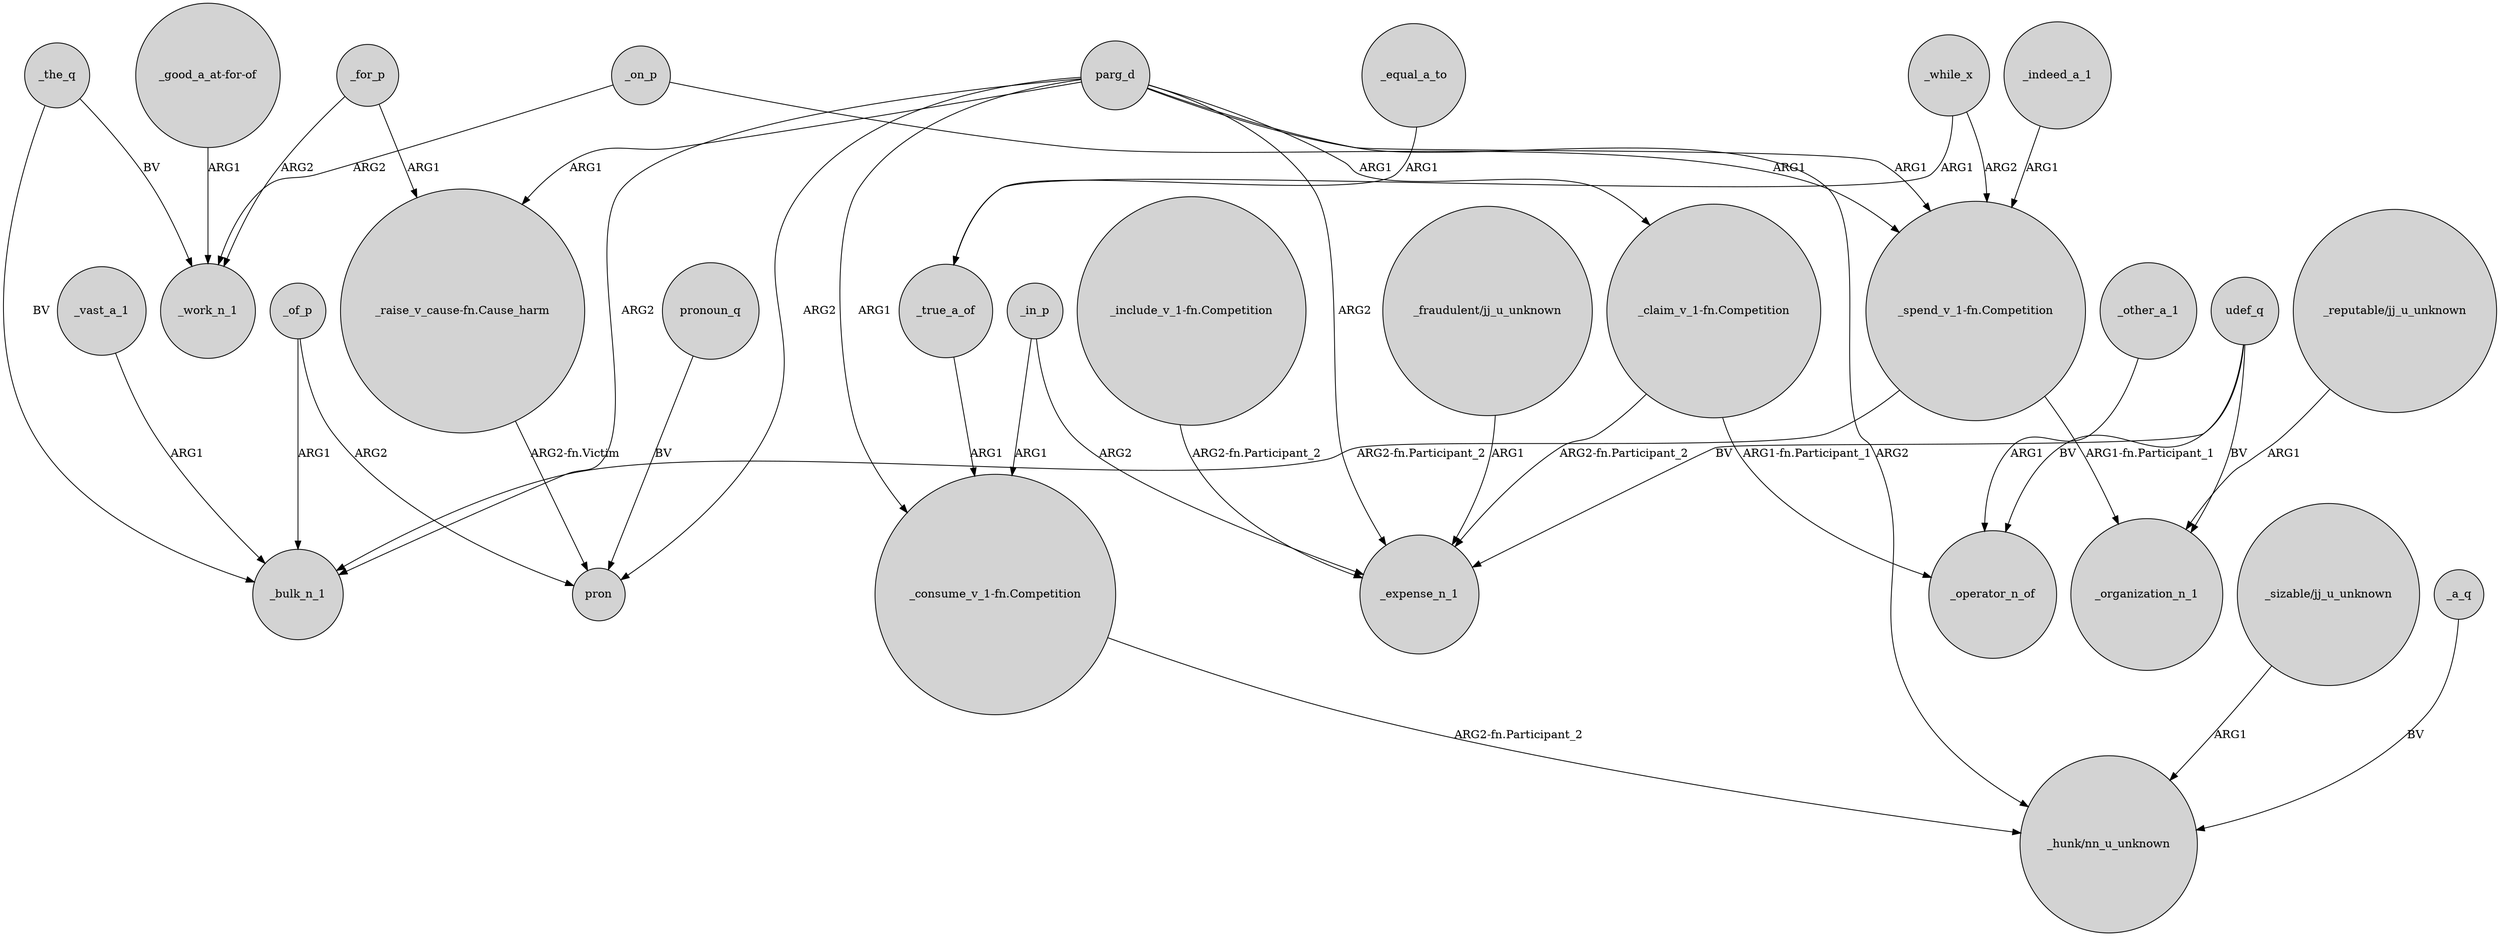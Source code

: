 digraph {
	node [shape=circle style=filled]
	"_good_a_at-for-of" -> _work_n_1 [label=ARG1]
	_in_p -> _expense_n_1 [label=ARG2]
	"_fraudulent/jj_u_unknown" -> _expense_n_1 [label=ARG1]
	parg_d -> "_claim_v_1-fn.Competition" [label=ARG1]
	_indeed_a_1 -> "_spend_v_1-fn.Competition" [label=ARG1]
	parg_d -> "_consume_v_1-fn.Competition" [label=ARG1]
	_in_p -> "_consume_v_1-fn.Competition" [label=ARG1]
	_for_p -> "_raise_v_cause-fn.Cause_harm" [label=ARG1]
	"_spend_v_1-fn.Competition" -> _bulk_n_1 [label="ARG2-fn.Participant_2"]
	parg_d -> pron [label=ARG2]
	udef_q -> _organization_n_1 [label=BV]
	_the_q -> _bulk_n_1 [label=BV]
	_vast_a_1 -> _bulk_n_1 [label=ARG1]
	parg_d -> "_spend_v_1-fn.Competition" [label=ARG1]
	"_include_v_1-fn.Competition" -> _expense_n_1 [label="ARG2-fn.Participant_2"]
	_while_x -> "_spend_v_1-fn.Competition" [label=ARG2]
	_on_p -> _work_n_1 [label=ARG2]
	_other_a_1 -> _operator_n_of [label=ARG1]
	_of_p -> pron [label=ARG2]
	pronoun_q -> pron [label=BV]
	"_spend_v_1-fn.Competition" -> _organization_n_1 [label="ARG1-fn.Participant_1"]
	"_raise_v_cause-fn.Cause_harm" -> pron [label="ARG2-fn.Victim"]
	"_sizable/jj_u_unknown" -> "_hunk/nn_u_unknown" [label=ARG1]
	"_reputable/jj_u_unknown" -> _organization_n_1 [label=ARG1]
	_for_p -> _work_n_1 [label=ARG2]
	"_consume_v_1-fn.Competition" -> "_hunk/nn_u_unknown" [label="ARG2-fn.Participant_2"]
	parg_d -> _bulk_n_1 [label=ARG2]
	parg_d -> "_hunk/nn_u_unknown" [label=ARG2]
	_true_a_of -> "_consume_v_1-fn.Competition" [label=ARG1]
	parg_d -> "_raise_v_cause-fn.Cause_harm" [label=ARG1]
	parg_d -> _expense_n_1 [label=ARG2]
	udef_q -> _expense_n_1 [label=BV]
	_while_x -> _true_a_of [label=ARG1]
	"_claim_v_1-fn.Competition" -> _operator_n_of [label="ARG1-fn.Participant_1"]
	_the_q -> _work_n_1 [label=BV]
	_a_q -> "_hunk/nn_u_unknown" [label=BV]
	_of_p -> _bulk_n_1 [label=ARG1]
	udef_q -> _operator_n_of [label=BV]
	_equal_a_to -> _true_a_of [label=ARG1]
	"_claim_v_1-fn.Competition" -> _expense_n_1 [label="ARG2-fn.Participant_2"]
	_on_p -> "_spend_v_1-fn.Competition" [label=ARG1]
}
